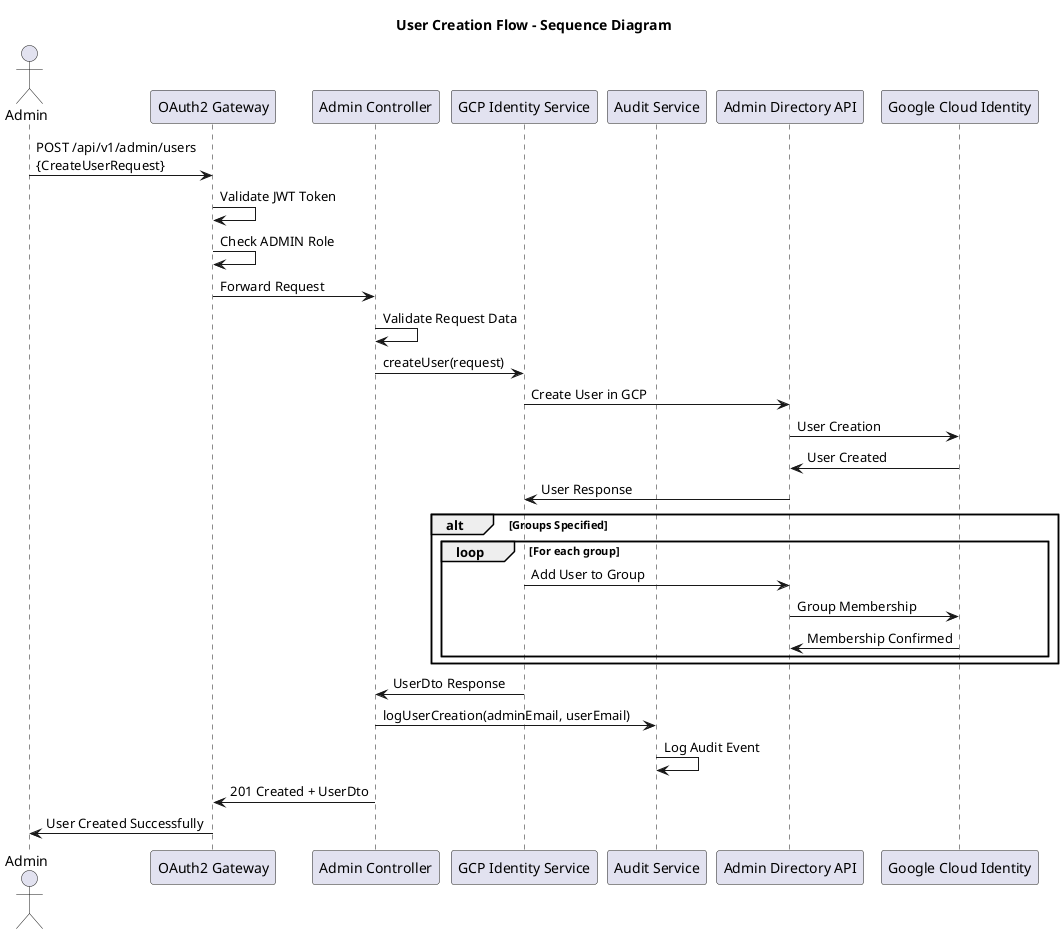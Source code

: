 @startuml user_creation_sequence
title User Creation Flow - Sequence Diagram

actor Admin
participant "OAuth2 Gateway" as oauth2
participant "Admin Controller" as admin_ctrl
participant "GCP Identity Service" as gcp_service
participant "Audit Service" as audit_service

participant "Admin Directory API" as admin_api
participant "Google Cloud Identity" as gci

Admin -> oauth2 : POST /api/v1/admin/users\n{CreateUserRequest}
oauth2 -> oauth2 : Validate JWT Token
oauth2 -> oauth2 : Check ADMIN Role
oauth2 -> admin_ctrl : Forward Request

admin_ctrl -> admin_ctrl : Validate Request Data
admin_ctrl -> gcp_service : createUser(request)

gcp_service -> admin_api : Create User in GCP
admin_api -> gci : User Creation
gci -> admin_api : User Created
admin_api -> gcp_service : User Response

alt Groups Specified
  loop For each group
    gcp_service -> admin_api : Add User to Group
    admin_api -> gci : Group Membership
    gci -> admin_api : Membership Confirmed
  end
end

gcp_service -> admin_ctrl : UserDto Response
admin_ctrl -> audit_service : logUserCreation(adminEmail, userEmail)
audit_service -> audit_service : Log Audit Event

admin_ctrl -> oauth2 : 201 Created + UserDto
oauth2 -> Admin : User Created Successfully

@enduml